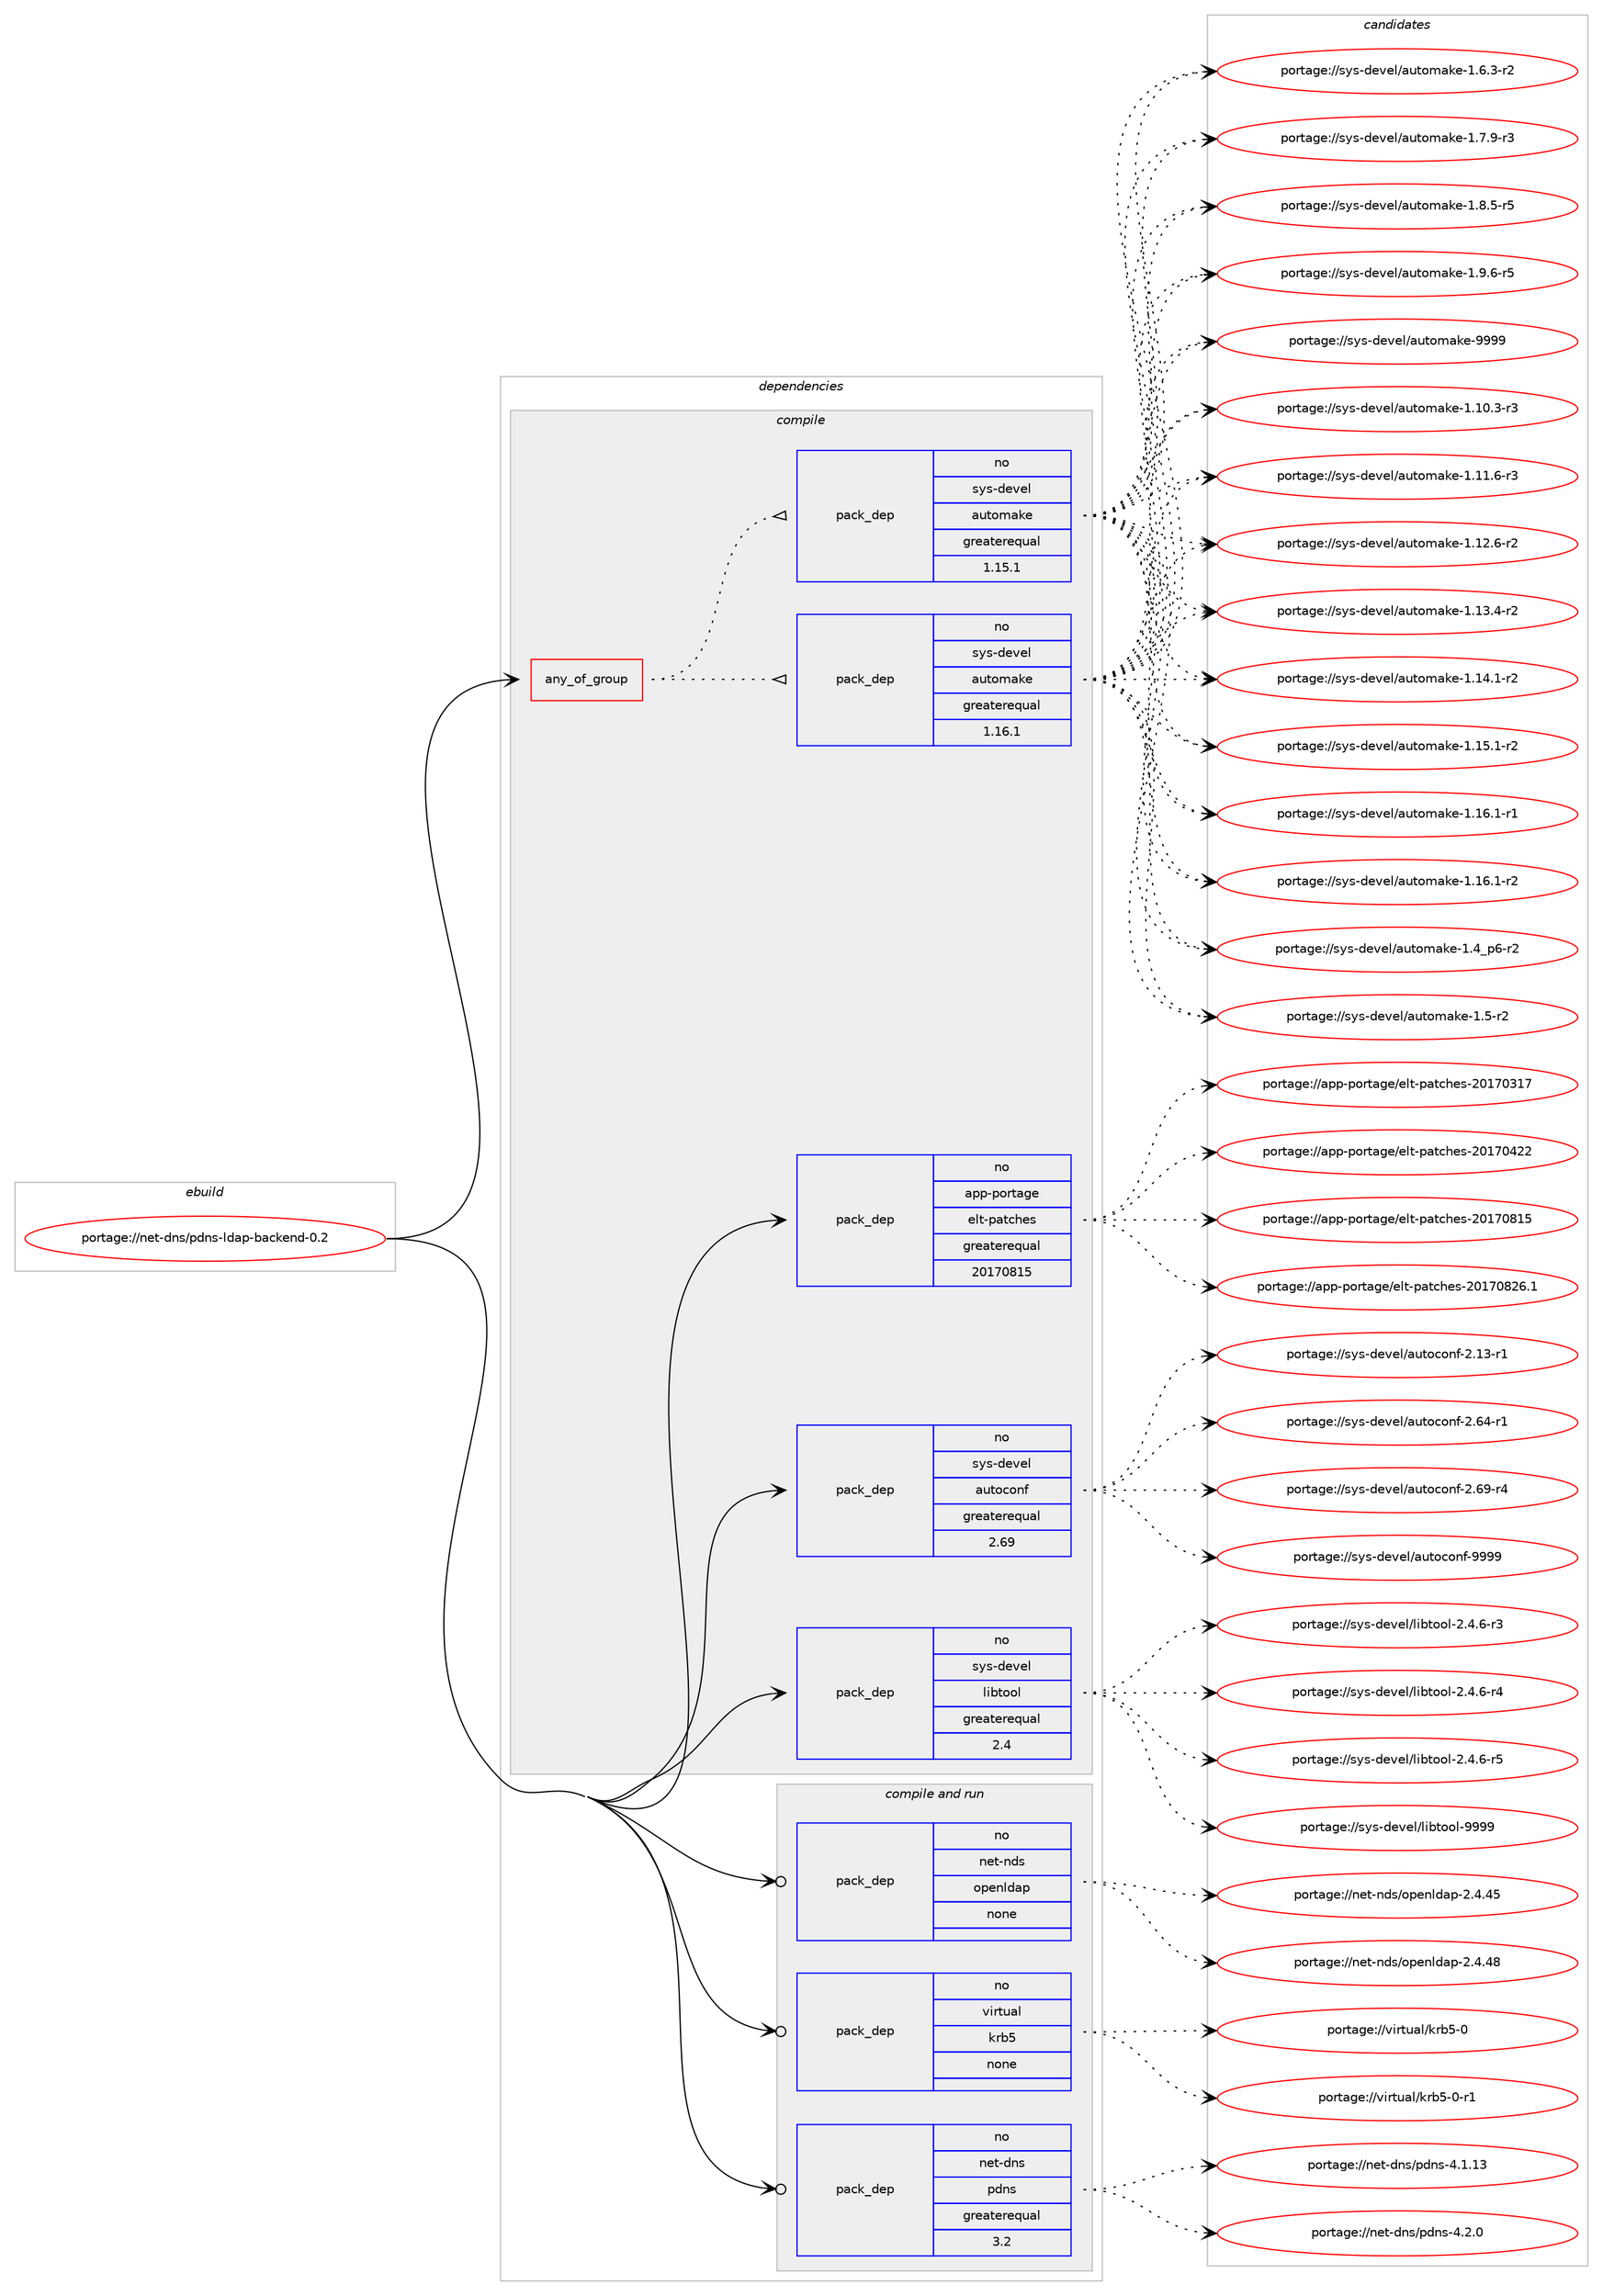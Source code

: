 digraph prolog {

# *************
# Graph options
# *************

newrank=true;
concentrate=true;
compound=true;
graph [rankdir=LR,fontname=Helvetica,fontsize=10,ranksep=1.5];#, ranksep=2.5, nodesep=0.2];
edge  [arrowhead=vee];
node  [fontname=Helvetica,fontsize=10];

# **********
# The ebuild
# **********

subgraph cluster_leftcol {
color=gray;
rank=same;
label=<<i>ebuild</i>>;
id [label="portage://net-dns/pdns-ldap-backend-0.2", color=red, width=4, href="../net-dns/pdns-ldap-backend-0.2.svg"];
}

# ****************
# The dependencies
# ****************

subgraph cluster_midcol {
color=gray;
label=<<i>dependencies</i>>;
subgraph cluster_compile {
fillcolor="#eeeeee";
style=filled;
label=<<i>compile</i>>;
subgraph any5656 {
dependency351506 [label=<<TABLE BORDER="0" CELLBORDER="1" CELLSPACING="0" CELLPADDING="4"><TR><TD CELLPADDING="10">any_of_group</TD></TR></TABLE>>, shape=none, color=red];subgraph pack257884 {
dependency351507 [label=<<TABLE BORDER="0" CELLBORDER="1" CELLSPACING="0" CELLPADDING="4" WIDTH="220"><TR><TD ROWSPAN="6" CELLPADDING="30">pack_dep</TD></TR><TR><TD WIDTH="110">no</TD></TR><TR><TD>sys-devel</TD></TR><TR><TD>automake</TD></TR><TR><TD>greaterequal</TD></TR><TR><TD>1.16.1</TD></TR></TABLE>>, shape=none, color=blue];
}
dependency351506:e -> dependency351507:w [weight=20,style="dotted",arrowhead="oinv"];
subgraph pack257885 {
dependency351508 [label=<<TABLE BORDER="0" CELLBORDER="1" CELLSPACING="0" CELLPADDING="4" WIDTH="220"><TR><TD ROWSPAN="6" CELLPADDING="30">pack_dep</TD></TR><TR><TD WIDTH="110">no</TD></TR><TR><TD>sys-devel</TD></TR><TR><TD>automake</TD></TR><TR><TD>greaterequal</TD></TR><TR><TD>1.15.1</TD></TR></TABLE>>, shape=none, color=blue];
}
dependency351506:e -> dependency351508:w [weight=20,style="dotted",arrowhead="oinv"];
}
id:e -> dependency351506:w [weight=20,style="solid",arrowhead="vee"];
subgraph pack257886 {
dependency351509 [label=<<TABLE BORDER="0" CELLBORDER="1" CELLSPACING="0" CELLPADDING="4" WIDTH="220"><TR><TD ROWSPAN="6" CELLPADDING="30">pack_dep</TD></TR><TR><TD WIDTH="110">no</TD></TR><TR><TD>app-portage</TD></TR><TR><TD>elt-patches</TD></TR><TR><TD>greaterequal</TD></TR><TR><TD>20170815</TD></TR></TABLE>>, shape=none, color=blue];
}
id:e -> dependency351509:w [weight=20,style="solid",arrowhead="vee"];
subgraph pack257887 {
dependency351510 [label=<<TABLE BORDER="0" CELLBORDER="1" CELLSPACING="0" CELLPADDING="4" WIDTH="220"><TR><TD ROWSPAN="6" CELLPADDING="30">pack_dep</TD></TR><TR><TD WIDTH="110">no</TD></TR><TR><TD>sys-devel</TD></TR><TR><TD>autoconf</TD></TR><TR><TD>greaterequal</TD></TR><TR><TD>2.69</TD></TR></TABLE>>, shape=none, color=blue];
}
id:e -> dependency351510:w [weight=20,style="solid",arrowhead="vee"];
subgraph pack257888 {
dependency351511 [label=<<TABLE BORDER="0" CELLBORDER="1" CELLSPACING="0" CELLPADDING="4" WIDTH="220"><TR><TD ROWSPAN="6" CELLPADDING="30">pack_dep</TD></TR><TR><TD WIDTH="110">no</TD></TR><TR><TD>sys-devel</TD></TR><TR><TD>libtool</TD></TR><TR><TD>greaterequal</TD></TR><TR><TD>2.4</TD></TR></TABLE>>, shape=none, color=blue];
}
id:e -> dependency351511:w [weight=20,style="solid",arrowhead="vee"];
}
subgraph cluster_compileandrun {
fillcolor="#eeeeee";
style=filled;
label=<<i>compile and run</i>>;
subgraph pack257889 {
dependency351512 [label=<<TABLE BORDER="0" CELLBORDER="1" CELLSPACING="0" CELLPADDING="4" WIDTH="220"><TR><TD ROWSPAN="6" CELLPADDING="30">pack_dep</TD></TR><TR><TD WIDTH="110">no</TD></TR><TR><TD>net-dns</TD></TR><TR><TD>pdns</TD></TR><TR><TD>greaterequal</TD></TR><TR><TD>3.2</TD></TR></TABLE>>, shape=none, color=blue];
}
id:e -> dependency351512:w [weight=20,style="solid",arrowhead="odotvee"];
subgraph pack257890 {
dependency351513 [label=<<TABLE BORDER="0" CELLBORDER="1" CELLSPACING="0" CELLPADDING="4" WIDTH="220"><TR><TD ROWSPAN="6" CELLPADDING="30">pack_dep</TD></TR><TR><TD WIDTH="110">no</TD></TR><TR><TD>net-nds</TD></TR><TR><TD>openldap</TD></TR><TR><TD>none</TD></TR><TR><TD></TD></TR></TABLE>>, shape=none, color=blue];
}
id:e -> dependency351513:w [weight=20,style="solid",arrowhead="odotvee"];
subgraph pack257891 {
dependency351514 [label=<<TABLE BORDER="0" CELLBORDER="1" CELLSPACING="0" CELLPADDING="4" WIDTH="220"><TR><TD ROWSPAN="6" CELLPADDING="30">pack_dep</TD></TR><TR><TD WIDTH="110">no</TD></TR><TR><TD>virtual</TD></TR><TR><TD>krb5</TD></TR><TR><TD>none</TD></TR><TR><TD></TD></TR></TABLE>>, shape=none, color=blue];
}
id:e -> dependency351514:w [weight=20,style="solid",arrowhead="odotvee"];
}
subgraph cluster_run {
fillcolor="#eeeeee";
style=filled;
label=<<i>run</i>>;
}
}

# **************
# The candidates
# **************

subgraph cluster_choices {
rank=same;
color=gray;
label=<<i>candidates</i>>;

subgraph choice257884 {
color=black;
nodesep=1;
choiceportage11512111545100101118101108479711711611110997107101454946494846514511451 [label="portage://sys-devel/automake-1.10.3-r3", color=red, width=4,href="../sys-devel/automake-1.10.3-r3.svg"];
choiceportage11512111545100101118101108479711711611110997107101454946494946544511451 [label="portage://sys-devel/automake-1.11.6-r3", color=red, width=4,href="../sys-devel/automake-1.11.6-r3.svg"];
choiceportage11512111545100101118101108479711711611110997107101454946495046544511450 [label="portage://sys-devel/automake-1.12.6-r2", color=red, width=4,href="../sys-devel/automake-1.12.6-r2.svg"];
choiceportage11512111545100101118101108479711711611110997107101454946495146524511450 [label="portage://sys-devel/automake-1.13.4-r2", color=red, width=4,href="../sys-devel/automake-1.13.4-r2.svg"];
choiceportage11512111545100101118101108479711711611110997107101454946495246494511450 [label="portage://sys-devel/automake-1.14.1-r2", color=red, width=4,href="../sys-devel/automake-1.14.1-r2.svg"];
choiceportage11512111545100101118101108479711711611110997107101454946495346494511450 [label="portage://sys-devel/automake-1.15.1-r2", color=red, width=4,href="../sys-devel/automake-1.15.1-r2.svg"];
choiceportage11512111545100101118101108479711711611110997107101454946495446494511449 [label="portage://sys-devel/automake-1.16.1-r1", color=red, width=4,href="../sys-devel/automake-1.16.1-r1.svg"];
choiceportage11512111545100101118101108479711711611110997107101454946495446494511450 [label="portage://sys-devel/automake-1.16.1-r2", color=red, width=4,href="../sys-devel/automake-1.16.1-r2.svg"];
choiceportage115121115451001011181011084797117116111109971071014549465295112544511450 [label="portage://sys-devel/automake-1.4_p6-r2", color=red, width=4,href="../sys-devel/automake-1.4_p6-r2.svg"];
choiceportage11512111545100101118101108479711711611110997107101454946534511450 [label="portage://sys-devel/automake-1.5-r2", color=red, width=4,href="../sys-devel/automake-1.5-r2.svg"];
choiceportage115121115451001011181011084797117116111109971071014549465446514511450 [label="portage://sys-devel/automake-1.6.3-r2", color=red, width=4,href="../sys-devel/automake-1.6.3-r2.svg"];
choiceportage115121115451001011181011084797117116111109971071014549465546574511451 [label="portage://sys-devel/automake-1.7.9-r3", color=red, width=4,href="../sys-devel/automake-1.7.9-r3.svg"];
choiceportage115121115451001011181011084797117116111109971071014549465646534511453 [label="portage://sys-devel/automake-1.8.5-r5", color=red, width=4,href="../sys-devel/automake-1.8.5-r5.svg"];
choiceportage115121115451001011181011084797117116111109971071014549465746544511453 [label="portage://sys-devel/automake-1.9.6-r5", color=red, width=4,href="../sys-devel/automake-1.9.6-r5.svg"];
choiceportage115121115451001011181011084797117116111109971071014557575757 [label="portage://sys-devel/automake-9999", color=red, width=4,href="../sys-devel/automake-9999.svg"];
dependency351507:e -> choiceportage11512111545100101118101108479711711611110997107101454946494846514511451:w [style=dotted,weight="100"];
dependency351507:e -> choiceportage11512111545100101118101108479711711611110997107101454946494946544511451:w [style=dotted,weight="100"];
dependency351507:e -> choiceportage11512111545100101118101108479711711611110997107101454946495046544511450:w [style=dotted,weight="100"];
dependency351507:e -> choiceportage11512111545100101118101108479711711611110997107101454946495146524511450:w [style=dotted,weight="100"];
dependency351507:e -> choiceportage11512111545100101118101108479711711611110997107101454946495246494511450:w [style=dotted,weight="100"];
dependency351507:e -> choiceportage11512111545100101118101108479711711611110997107101454946495346494511450:w [style=dotted,weight="100"];
dependency351507:e -> choiceportage11512111545100101118101108479711711611110997107101454946495446494511449:w [style=dotted,weight="100"];
dependency351507:e -> choiceportage11512111545100101118101108479711711611110997107101454946495446494511450:w [style=dotted,weight="100"];
dependency351507:e -> choiceportage115121115451001011181011084797117116111109971071014549465295112544511450:w [style=dotted,weight="100"];
dependency351507:e -> choiceportage11512111545100101118101108479711711611110997107101454946534511450:w [style=dotted,weight="100"];
dependency351507:e -> choiceportage115121115451001011181011084797117116111109971071014549465446514511450:w [style=dotted,weight="100"];
dependency351507:e -> choiceportage115121115451001011181011084797117116111109971071014549465546574511451:w [style=dotted,weight="100"];
dependency351507:e -> choiceportage115121115451001011181011084797117116111109971071014549465646534511453:w [style=dotted,weight="100"];
dependency351507:e -> choiceportage115121115451001011181011084797117116111109971071014549465746544511453:w [style=dotted,weight="100"];
dependency351507:e -> choiceportage115121115451001011181011084797117116111109971071014557575757:w [style=dotted,weight="100"];
}
subgraph choice257885 {
color=black;
nodesep=1;
choiceportage11512111545100101118101108479711711611110997107101454946494846514511451 [label="portage://sys-devel/automake-1.10.3-r3", color=red, width=4,href="../sys-devel/automake-1.10.3-r3.svg"];
choiceportage11512111545100101118101108479711711611110997107101454946494946544511451 [label="portage://sys-devel/automake-1.11.6-r3", color=red, width=4,href="../sys-devel/automake-1.11.6-r3.svg"];
choiceportage11512111545100101118101108479711711611110997107101454946495046544511450 [label="portage://sys-devel/automake-1.12.6-r2", color=red, width=4,href="../sys-devel/automake-1.12.6-r2.svg"];
choiceportage11512111545100101118101108479711711611110997107101454946495146524511450 [label="portage://sys-devel/automake-1.13.4-r2", color=red, width=4,href="../sys-devel/automake-1.13.4-r2.svg"];
choiceportage11512111545100101118101108479711711611110997107101454946495246494511450 [label="portage://sys-devel/automake-1.14.1-r2", color=red, width=4,href="../sys-devel/automake-1.14.1-r2.svg"];
choiceportage11512111545100101118101108479711711611110997107101454946495346494511450 [label="portage://sys-devel/automake-1.15.1-r2", color=red, width=4,href="../sys-devel/automake-1.15.1-r2.svg"];
choiceportage11512111545100101118101108479711711611110997107101454946495446494511449 [label="portage://sys-devel/automake-1.16.1-r1", color=red, width=4,href="../sys-devel/automake-1.16.1-r1.svg"];
choiceportage11512111545100101118101108479711711611110997107101454946495446494511450 [label="portage://sys-devel/automake-1.16.1-r2", color=red, width=4,href="../sys-devel/automake-1.16.1-r2.svg"];
choiceportage115121115451001011181011084797117116111109971071014549465295112544511450 [label="portage://sys-devel/automake-1.4_p6-r2", color=red, width=4,href="../sys-devel/automake-1.4_p6-r2.svg"];
choiceportage11512111545100101118101108479711711611110997107101454946534511450 [label="portage://sys-devel/automake-1.5-r2", color=red, width=4,href="../sys-devel/automake-1.5-r2.svg"];
choiceportage115121115451001011181011084797117116111109971071014549465446514511450 [label="portage://sys-devel/automake-1.6.3-r2", color=red, width=4,href="../sys-devel/automake-1.6.3-r2.svg"];
choiceportage115121115451001011181011084797117116111109971071014549465546574511451 [label="portage://sys-devel/automake-1.7.9-r3", color=red, width=4,href="../sys-devel/automake-1.7.9-r3.svg"];
choiceportage115121115451001011181011084797117116111109971071014549465646534511453 [label="portage://sys-devel/automake-1.8.5-r5", color=red, width=4,href="../sys-devel/automake-1.8.5-r5.svg"];
choiceportage115121115451001011181011084797117116111109971071014549465746544511453 [label="portage://sys-devel/automake-1.9.6-r5", color=red, width=4,href="../sys-devel/automake-1.9.6-r5.svg"];
choiceportage115121115451001011181011084797117116111109971071014557575757 [label="portage://sys-devel/automake-9999", color=red, width=4,href="../sys-devel/automake-9999.svg"];
dependency351508:e -> choiceportage11512111545100101118101108479711711611110997107101454946494846514511451:w [style=dotted,weight="100"];
dependency351508:e -> choiceportage11512111545100101118101108479711711611110997107101454946494946544511451:w [style=dotted,weight="100"];
dependency351508:e -> choiceportage11512111545100101118101108479711711611110997107101454946495046544511450:w [style=dotted,weight="100"];
dependency351508:e -> choiceportage11512111545100101118101108479711711611110997107101454946495146524511450:w [style=dotted,weight="100"];
dependency351508:e -> choiceportage11512111545100101118101108479711711611110997107101454946495246494511450:w [style=dotted,weight="100"];
dependency351508:e -> choiceportage11512111545100101118101108479711711611110997107101454946495346494511450:w [style=dotted,weight="100"];
dependency351508:e -> choiceportage11512111545100101118101108479711711611110997107101454946495446494511449:w [style=dotted,weight="100"];
dependency351508:e -> choiceportage11512111545100101118101108479711711611110997107101454946495446494511450:w [style=dotted,weight="100"];
dependency351508:e -> choiceportage115121115451001011181011084797117116111109971071014549465295112544511450:w [style=dotted,weight="100"];
dependency351508:e -> choiceportage11512111545100101118101108479711711611110997107101454946534511450:w [style=dotted,weight="100"];
dependency351508:e -> choiceportage115121115451001011181011084797117116111109971071014549465446514511450:w [style=dotted,weight="100"];
dependency351508:e -> choiceportage115121115451001011181011084797117116111109971071014549465546574511451:w [style=dotted,weight="100"];
dependency351508:e -> choiceportage115121115451001011181011084797117116111109971071014549465646534511453:w [style=dotted,weight="100"];
dependency351508:e -> choiceportage115121115451001011181011084797117116111109971071014549465746544511453:w [style=dotted,weight="100"];
dependency351508:e -> choiceportage115121115451001011181011084797117116111109971071014557575757:w [style=dotted,weight="100"];
}
subgraph choice257886 {
color=black;
nodesep=1;
choiceportage97112112451121111141169710310147101108116451129711699104101115455048495548514955 [label="portage://app-portage/elt-patches-20170317", color=red, width=4,href="../app-portage/elt-patches-20170317.svg"];
choiceportage97112112451121111141169710310147101108116451129711699104101115455048495548525050 [label="portage://app-portage/elt-patches-20170422", color=red, width=4,href="../app-portage/elt-patches-20170422.svg"];
choiceportage97112112451121111141169710310147101108116451129711699104101115455048495548564953 [label="portage://app-portage/elt-patches-20170815", color=red, width=4,href="../app-portage/elt-patches-20170815.svg"];
choiceportage971121124511211111411697103101471011081164511297116991041011154550484955485650544649 [label="portage://app-portage/elt-patches-20170826.1", color=red, width=4,href="../app-portage/elt-patches-20170826.1.svg"];
dependency351509:e -> choiceportage97112112451121111141169710310147101108116451129711699104101115455048495548514955:w [style=dotted,weight="100"];
dependency351509:e -> choiceportage97112112451121111141169710310147101108116451129711699104101115455048495548525050:w [style=dotted,weight="100"];
dependency351509:e -> choiceportage97112112451121111141169710310147101108116451129711699104101115455048495548564953:w [style=dotted,weight="100"];
dependency351509:e -> choiceportage971121124511211111411697103101471011081164511297116991041011154550484955485650544649:w [style=dotted,weight="100"];
}
subgraph choice257887 {
color=black;
nodesep=1;
choiceportage1151211154510010111810110847971171161119911111010245504649514511449 [label="portage://sys-devel/autoconf-2.13-r1", color=red, width=4,href="../sys-devel/autoconf-2.13-r1.svg"];
choiceportage1151211154510010111810110847971171161119911111010245504654524511449 [label="portage://sys-devel/autoconf-2.64-r1", color=red, width=4,href="../sys-devel/autoconf-2.64-r1.svg"];
choiceportage1151211154510010111810110847971171161119911111010245504654574511452 [label="portage://sys-devel/autoconf-2.69-r4", color=red, width=4,href="../sys-devel/autoconf-2.69-r4.svg"];
choiceportage115121115451001011181011084797117116111991111101024557575757 [label="portage://sys-devel/autoconf-9999", color=red, width=4,href="../sys-devel/autoconf-9999.svg"];
dependency351510:e -> choiceportage1151211154510010111810110847971171161119911111010245504649514511449:w [style=dotted,weight="100"];
dependency351510:e -> choiceportage1151211154510010111810110847971171161119911111010245504654524511449:w [style=dotted,weight="100"];
dependency351510:e -> choiceportage1151211154510010111810110847971171161119911111010245504654574511452:w [style=dotted,weight="100"];
dependency351510:e -> choiceportage115121115451001011181011084797117116111991111101024557575757:w [style=dotted,weight="100"];
}
subgraph choice257888 {
color=black;
nodesep=1;
choiceportage1151211154510010111810110847108105981161111111084550465246544511451 [label="portage://sys-devel/libtool-2.4.6-r3", color=red, width=4,href="../sys-devel/libtool-2.4.6-r3.svg"];
choiceportage1151211154510010111810110847108105981161111111084550465246544511452 [label="portage://sys-devel/libtool-2.4.6-r4", color=red, width=4,href="../sys-devel/libtool-2.4.6-r4.svg"];
choiceportage1151211154510010111810110847108105981161111111084550465246544511453 [label="portage://sys-devel/libtool-2.4.6-r5", color=red, width=4,href="../sys-devel/libtool-2.4.6-r5.svg"];
choiceportage1151211154510010111810110847108105981161111111084557575757 [label="portage://sys-devel/libtool-9999", color=red, width=4,href="../sys-devel/libtool-9999.svg"];
dependency351511:e -> choiceportage1151211154510010111810110847108105981161111111084550465246544511451:w [style=dotted,weight="100"];
dependency351511:e -> choiceportage1151211154510010111810110847108105981161111111084550465246544511452:w [style=dotted,weight="100"];
dependency351511:e -> choiceportage1151211154510010111810110847108105981161111111084550465246544511453:w [style=dotted,weight="100"];
dependency351511:e -> choiceportage1151211154510010111810110847108105981161111111084557575757:w [style=dotted,weight="100"];
}
subgraph choice257889 {
color=black;
nodesep=1;
choiceportage110101116451001101154711210011011545524649464951 [label="portage://net-dns/pdns-4.1.13", color=red, width=4,href="../net-dns/pdns-4.1.13.svg"];
choiceportage1101011164510011011547112100110115455246504648 [label="portage://net-dns/pdns-4.2.0", color=red, width=4,href="../net-dns/pdns-4.2.0.svg"];
dependency351512:e -> choiceportage110101116451001101154711210011011545524649464951:w [style=dotted,weight="100"];
dependency351512:e -> choiceportage1101011164510011011547112100110115455246504648:w [style=dotted,weight="100"];
}
subgraph choice257890 {
color=black;
nodesep=1;
choiceportage11010111645110100115471111121011101081009711245504652465253 [label="portage://net-nds/openldap-2.4.45", color=red, width=4,href="../net-nds/openldap-2.4.45.svg"];
choiceportage11010111645110100115471111121011101081009711245504652465256 [label="portage://net-nds/openldap-2.4.48", color=red, width=4,href="../net-nds/openldap-2.4.48.svg"];
dependency351513:e -> choiceportage11010111645110100115471111121011101081009711245504652465253:w [style=dotted,weight="100"];
dependency351513:e -> choiceportage11010111645110100115471111121011101081009711245504652465256:w [style=dotted,weight="100"];
}
subgraph choice257891 {
color=black;
nodesep=1;
choiceportage118105114116117971084710711498534548 [label="portage://virtual/krb5-0", color=red, width=4,href="../virtual/krb5-0.svg"];
choiceportage1181051141161179710847107114985345484511449 [label="portage://virtual/krb5-0-r1", color=red, width=4,href="../virtual/krb5-0-r1.svg"];
dependency351514:e -> choiceportage118105114116117971084710711498534548:w [style=dotted,weight="100"];
dependency351514:e -> choiceportage1181051141161179710847107114985345484511449:w [style=dotted,weight="100"];
}
}

}
